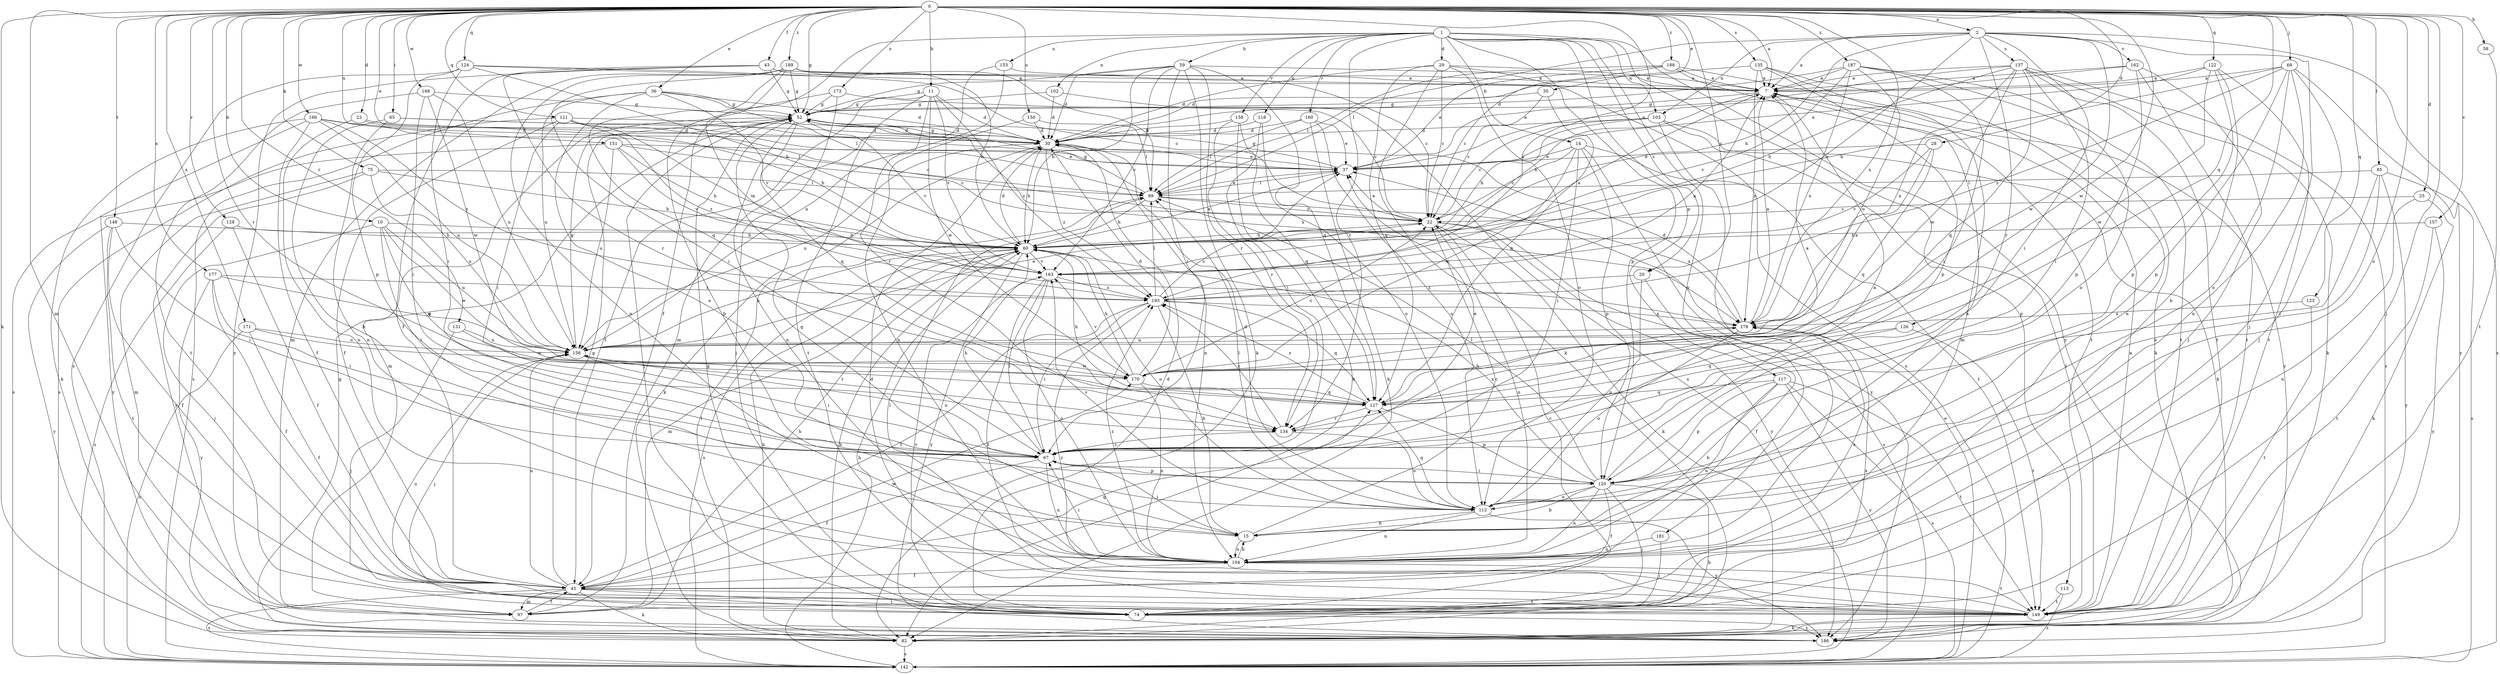 strict digraph  {
0;
1;
2;
7;
10;
11;
14;
15;
20;
22;
23;
25;
28;
29;
30;
35;
36;
37;
43;
45;
52;
58;
59;
60;
65;
67;
68;
74;
75;
82;
85;
89;
97;
102;
103;
104;
112;
113;
117;
118;
120;
121;
122;
123;
124;
126;
127;
128;
131;
134;
135;
137;
142;
148;
149;
150;
151;
153;
156;
157;
158;
160;
162;
163;
166;
168;
170;
171;
173;
177;
178;
181;
186;
187;
188;
189;
193;
0 -> 2  [label=a];
0 -> 7  [label=a];
0 -> 10  [label=b];
0 -> 11  [label=b];
0 -> 20  [label=c];
0 -> 23  [label=d];
0 -> 25  [label=d];
0 -> 28  [label=d];
0 -> 35  [label=e];
0 -> 36  [label=e];
0 -> 37  [label=e];
0 -> 43  [label=f];
0 -> 52  [label=g];
0 -> 58  [label=h];
0 -> 65  [label=i];
0 -> 68  [label=j];
0 -> 74  [label=j];
0 -> 75  [label=k];
0 -> 82  [label=k];
0 -> 85  [label=l];
0 -> 97  [label=m];
0 -> 112  [label=o];
0 -> 121  [label=q];
0 -> 122  [label=q];
0 -> 123  [label=q];
0 -> 124  [label=q];
0 -> 126  [label=q];
0 -> 128  [label=r];
0 -> 131  [label=r];
0 -> 134  [label=r];
0 -> 135  [label=s];
0 -> 148  [label=t];
0 -> 150  [label=u];
0 -> 151  [label=u];
0 -> 157  [label=v];
0 -> 166  [label=w];
0 -> 168  [label=w];
0 -> 170  [label=w];
0 -> 171  [label=x];
0 -> 173  [label=x];
0 -> 177  [label=x];
0 -> 178  [label=x];
0 -> 187  [label=z];
0 -> 188  [label=z];
0 -> 189  [label=z];
0 -> 193  [label=z];
1 -> 14  [label=b];
1 -> 20  [label=c];
1 -> 29  [label=d];
1 -> 45  [label=f];
1 -> 59  [label=h];
1 -> 102  [label=n];
1 -> 103  [label=n];
1 -> 113  [label=p];
1 -> 117  [label=p];
1 -> 118  [label=p];
1 -> 120  [label=p];
1 -> 134  [label=r];
1 -> 153  [label=u];
1 -> 158  [label=v];
1 -> 160  [label=v];
1 -> 181  [label=y];
1 -> 186  [label=y];
2 -> 7  [label=a];
2 -> 60  [label=h];
2 -> 67  [label=i];
2 -> 74  [label=j];
2 -> 89  [label=l];
2 -> 103  [label=n];
2 -> 134  [label=r];
2 -> 137  [label=s];
2 -> 142  [label=s];
2 -> 162  [label=v];
2 -> 163  [label=v];
2 -> 170  [label=w];
7 -> 52  [label=g];
7 -> 60  [label=h];
7 -> 186  [label=y];
10 -> 60  [label=h];
10 -> 67  [label=i];
10 -> 74  [label=j];
10 -> 127  [label=q];
10 -> 156  [label=u];
10 -> 170  [label=w];
11 -> 30  [label=d];
11 -> 45  [label=f];
11 -> 52  [label=g];
11 -> 134  [label=r];
11 -> 149  [label=t];
11 -> 163  [label=v];
11 -> 170  [label=w];
11 -> 193  [label=z];
14 -> 22  [label=c];
14 -> 37  [label=e];
14 -> 67  [label=i];
14 -> 120  [label=p];
14 -> 149  [label=t];
14 -> 170  [label=w];
14 -> 186  [label=y];
15 -> 7  [label=a];
15 -> 22  [label=c];
15 -> 52  [label=g];
15 -> 67  [label=i];
15 -> 104  [label=n];
20 -> 45  [label=f];
20 -> 112  [label=o];
20 -> 193  [label=z];
22 -> 37  [label=e];
22 -> 60  [label=h];
22 -> 82  [label=k];
22 -> 104  [label=n];
22 -> 142  [label=s];
22 -> 186  [label=y];
23 -> 30  [label=d];
23 -> 60  [label=h];
23 -> 104  [label=n];
25 -> 22  [label=c];
25 -> 82  [label=k];
25 -> 104  [label=n];
28 -> 37  [label=e];
28 -> 127  [label=q];
28 -> 163  [label=v];
28 -> 178  [label=x];
29 -> 7  [label=a];
29 -> 22  [label=c];
29 -> 30  [label=d];
29 -> 82  [label=k];
29 -> 112  [label=o];
29 -> 127  [label=q];
29 -> 142  [label=s];
30 -> 37  [label=e];
30 -> 52  [label=g];
30 -> 60  [label=h];
30 -> 82  [label=k];
30 -> 104  [label=n];
30 -> 156  [label=u];
30 -> 193  [label=z];
35 -> 22  [label=c];
35 -> 52  [label=g];
35 -> 127  [label=q];
36 -> 30  [label=d];
36 -> 52  [label=g];
36 -> 89  [label=l];
36 -> 112  [label=o];
36 -> 142  [label=s];
36 -> 156  [label=u];
36 -> 163  [label=v];
37 -> 52  [label=g];
37 -> 89  [label=l];
43 -> 7  [label=a];
43 -> 45  [label=f];
43 -> 52  [label=g];
43 -> 89  [label=l];
43 -> 134  [label=r];
43 -> 186  [label=y];
45 -> 52  [label=g];
45 -> 74  [label=j];
45 -> 82  [label=k];
45 -> 97  [label=m];
45 -> 127  [label=q];
45 -> 142  [label=s];
45 -> 149  [label=t];
45 -> 156  [label=u];
45 -> 170  [label=w];
52 -> 30  [label=d];
52 -> 74  [label=j];
52 -> 97  [label=m];
52 -> 104  [label=n];
52 -> 127  [label=q];
52 -> 163  [label=v];
52 -> 178  [label=x];
58 -> 149  [label=t];
59 -> 7  [label=a];
59 -> 30  [label=d];
59 -> 52  [label=g];
59 -> 60  [label=h];
59 -> 67  [label=i];
59 -> 82  [label=k];
59 -> 127  [label=q];
59 -> 134  [label=r];
59 -> 163  [label=v];
60 -> 30  [label=d];
60 -> 37  [label=e];
60 -> 82  [label=k];
60 -> 97  [label=m];
60 -> 112  [label=o];
60 -> 142  [label=s];
60 -> 163  [label=v];
60 -> 186  [label=y];
65 -> 15  [label=b];
65 -> 30  [label=d];
65 -> 37  [label=e];
65 -> 104  [label=n];
67 -> 37  [label=e];
67 -> 45  [label=f];
67 -> 60  [label=h];
67 -> 104  [label=n];
67 -> 120  [label=p];
67 -> 156  [label=u];
68 -> 7  [label=a];
68 -> 60  [label=h];
68 -> 74  [label=j];
68 -> 104  [label=n];
68 -> 112  [label=o];
68 -> 120  [label=p];
68 -> 186  [label=y];
68 -> 193  [label=z];
74 -> 22  [label=c];
74 -> 30  [label=d];
74 -> 52  [label=g];
74 -> 163  [label=v];
74 -> 178  [label=x];
74 -> 186  [label=y];
75 -> 60  [label=h];
75 -> 89  [label=l];
75 -> 97  [label=m];
75 -> 156  [label=u];
75 -> 186  [label=y];
82 -> 52  [label=g];
82 -> 60  [label=h];
82 -> 89  [label=l];
82 -> 142  [label=s];
85 -> 67  [label=i];
85 -> 89  [label=l];
85 -> 112  [label=o];
85 -> 142  [label=s];
85 -> 186  [label=y];
89 -> 22  [label=c];
89 -> 37  [label=e];
89 -> 52  [label=g];
89 -> 60  [label=h];
89 -> 178  [label=x];
97 -> 45  [label=f];
97 -> 60  [label=h];
102 -> 30  [label=d];
102 -> 52  [label=g];
102 -> 142  [label=s];
103 -> 22  [label=c];
103 -> 30  [label=d];
103 -> 60  [label=h];
103 -> 82  [label=k];
103 -> 104  [label=n];
103 -> 149  [label=t];
104 -> 15  [label=b];
104 -> 45  [label=f];
104 -> 67  [label=i];
104 -> 149  [label=t];
104 -> 178  [label=x];
104 -> 193  [label=z];
112 -> 15  [label=b];
112 -> 30  [label=d];
112 -> 89  [label=l];
112 -> 104  [label=n];
112 -> 127  [label=q];
112 -> 163  [label=v];
112 -> 186  [label=y];
113 -> 142  [label=s];
113 -> 149  [label=t];
117 -> 15  [label=b];
117 -> 104  [label=n];
117 -> 120  [label=p];
117 -> 127  [label=q];
117 -> 142  [label=s];
117 -> 149  [label=t];
117 -> 186  [label=y];
118 -> 30  [label=d];
118 -> 67  [label=i];
118 -> 112  [label=o];
120 -> 7  [label=a];
120 -> 15  [label=b];
120 -> 45  [label=f];
120 -> 60  [label=h];
120 -> 67  [label=i];
120 -> 74  [label=j];
120 -> 82  [label=k];
120 -> 89  [label=l];
120 -> 104  [label=n];
120 -> 112  [label=o];
121 -> 22  [label=c];
121 -> 30  [label=d];
121 -> 45  [label=f];
121 -> 67  [label=i];
121 -> 142  [label=s];
121 -> 163  [label=v];
121 -> 193  [label=z];
122 -> 7  [label=a];
122 -> 15  [label=b];
122 -> 37  [label=e];
122 -> 120  [label=p];
122 -> 149  [label=t];
122 -> 170  [label=w];
123 -> 149  [label=t];
123 -> 178  [label=x];
124 -> 7  [label=a];
124 -> 22  [label=c];
124 -> 60  [label=h];
124 -> 67  [label=i];
124 -> 120  [label=p];
124 -> 142  [label=s];
126 -> 127  [label=q];
126 -> 149  [label=t];
126 -> 156  [label=u];
127 -> 7  [label=a];
127 -> 60  [label=h];
127 -> 120  [label=p];
127 -> 134  [label=r];
127 -> 193  [label=z];
128 -> 45  [label=f];
128 -> 60  [label=h];
128 -> 142  [label=s];
131 -> 74  [label=j];
131 -> 134  [label=r];
131 -> 156  [label=u];
134 -> 67  [label=i];
134 -> 112  [label=o];
134 -> 178  [label=x];
134 -> 193  [label=z];
135 -> 7  [label=a];
135 -> 30  [label=d];
135 -> 97  [label=m];
135 -> 104  [label=n];
135 -> 120  [label=p];
135 -> 178  [label=x];
137 -> 7  [label=a];
137 -> 37  [label=e];
137 -> 60  [label=h];
137 -> 67  [label=i];
137 -> 82  [label=k];
137 -> 127  [label=q];
137 -> 142  [label=s];
137 -> 149  [label=t];
137 -> 170  [label=w];
137 -> 178  [label=x];
142 -> 37  [label=e];
142 -> 60  [label=h];
148 -> 45  [label=f];
148 -> 60  [label=h];
148 -> 67  [label=i];
148 -> 149  [label=t];
148 -> 186  [label=y];
149 -> 7  [label=a];
149 -> 30  [label=d];
149 -> 82  [label=k];
149 -> 89  [label=l];
149 -> 156  [label=u];
149 -> 193  [label=z];
150 -> 30  [label=d];
150 -> 89  [label=l];
150 -> 104  [label=n];
151 -> 22  [label=c];
151 -> 37  [label=e];
151 -> 60  [label=h];
151 -> 156  [label=u];
151 -> 163  [label=v];
151 -> 186  [label=y];
153 -> 7  [label=a];
153 -> 97  [label=m];
153 -> 156  [label=u];
156 -> 37  [label=e];
156 -> 52  [label=g];
156 -> 60  [label=h];
156 -> 67  [label=i];
156 -> 74  [label=j];
156 -> 170  [label=w];
157 -> 60  [label=h];
157 -> 149  [label=t];
157 -> 186  [label=y];
158 -> 30  [label=d];
158 -> 82  [label=k];
158 -> 127  [label=q];
158 -> 134  [label=r];
160 -> 30  [label=d];
160 -> 37  [label=e];
160 -> 82  [label=k];
160 -> 89  [label=l];
160 -> 112  [label=o];
162 -> 7  [label=a];
162 -> 37  [label=e];
162 -> 74  [label=j];
162 -> 120  [label=p];
162 -> 149  [label=t];
163 -> 7  [label=a];
163 -> 67  [label=i];
163 -> 104  [label=n];
163 -> 149  [label=t];
163 -> 193  [label=z];
166 -> 30  [label=d];
166 -> 45  [label=f];
166 -> 82  [label=k];
166 -> 89  [label=l];
166 -> 142  [label=s];
166 -> 156  [label=u];
166 -> 193  [label=z];
168 -> 52  [label=g];
168 -> 67  [label=i];
168 -> 149  [label=t];
168 -> 156  [label=u];
168 -> 170  [label=w];
170 -> 22  [label=c];
170 -> 30  [label=d];
170 -> 60  [label=h];
170 -> 104  [label=n];
170 -> 127  [label=q];
170 -> 163  [label=v];
171 -> 45  [label=f];
171 -> 142  [label=s];
171 -> 156  [label=u];
171 -> 170  [label=w];
173 -> 15  [label=b];
173 -> 22  [label=c];
173 -> 52  [label=g];
173 -> 74  [label=j];
177 -> 45  [label=f];
177 -> 67  [label=i];
177 -> 156  [label=u];
177 -> 186  [label=y];
177 -> 193  [label=z];
178 -> 7  [label=a];
178 -> 30  [label=d];
178 -> 112  [label=o];
178 -> 156  [label=u];
181 -> 74  [label=j];
181 -> 104  [label=n];
187 -> 7  [label=a];
187 -> 30  [label=d];
187 -> 67  [label=i];
187 -> 112  [label=o];
187 -> 149  [label=t];
187 -> 156  [label=u];
187 -> 163  [label=v];
187 -> 178  [label=x];
188 -> 7  [label=a];
188 -> 22  [label=c];
188 -> 37  [label=e];
188 -> 82  [label=k];
188 -> 89  [label=l];
188 -> 149  [label=t];
189 -> 7  [label=a];
189 -> 22  [label=c];
189 -> 52  [label=g];
189 -> 60  [label=h];
189 -> 67  [label=i];
189 -> 97  [label=m];
189 -> 104  [label=n];
189 -> 127  [label=q];
189 -> 178  [label=x];
193 -> 7  [label=a];
193 -> 15  [label=b];
193 -> 22  [label=c];
193 -> 45  [label=f];
193 -> 67  [label=i];
193 -> 89  [label=l];
193 -> 127  [label=q];
193 -> 178  [label=x];
}
